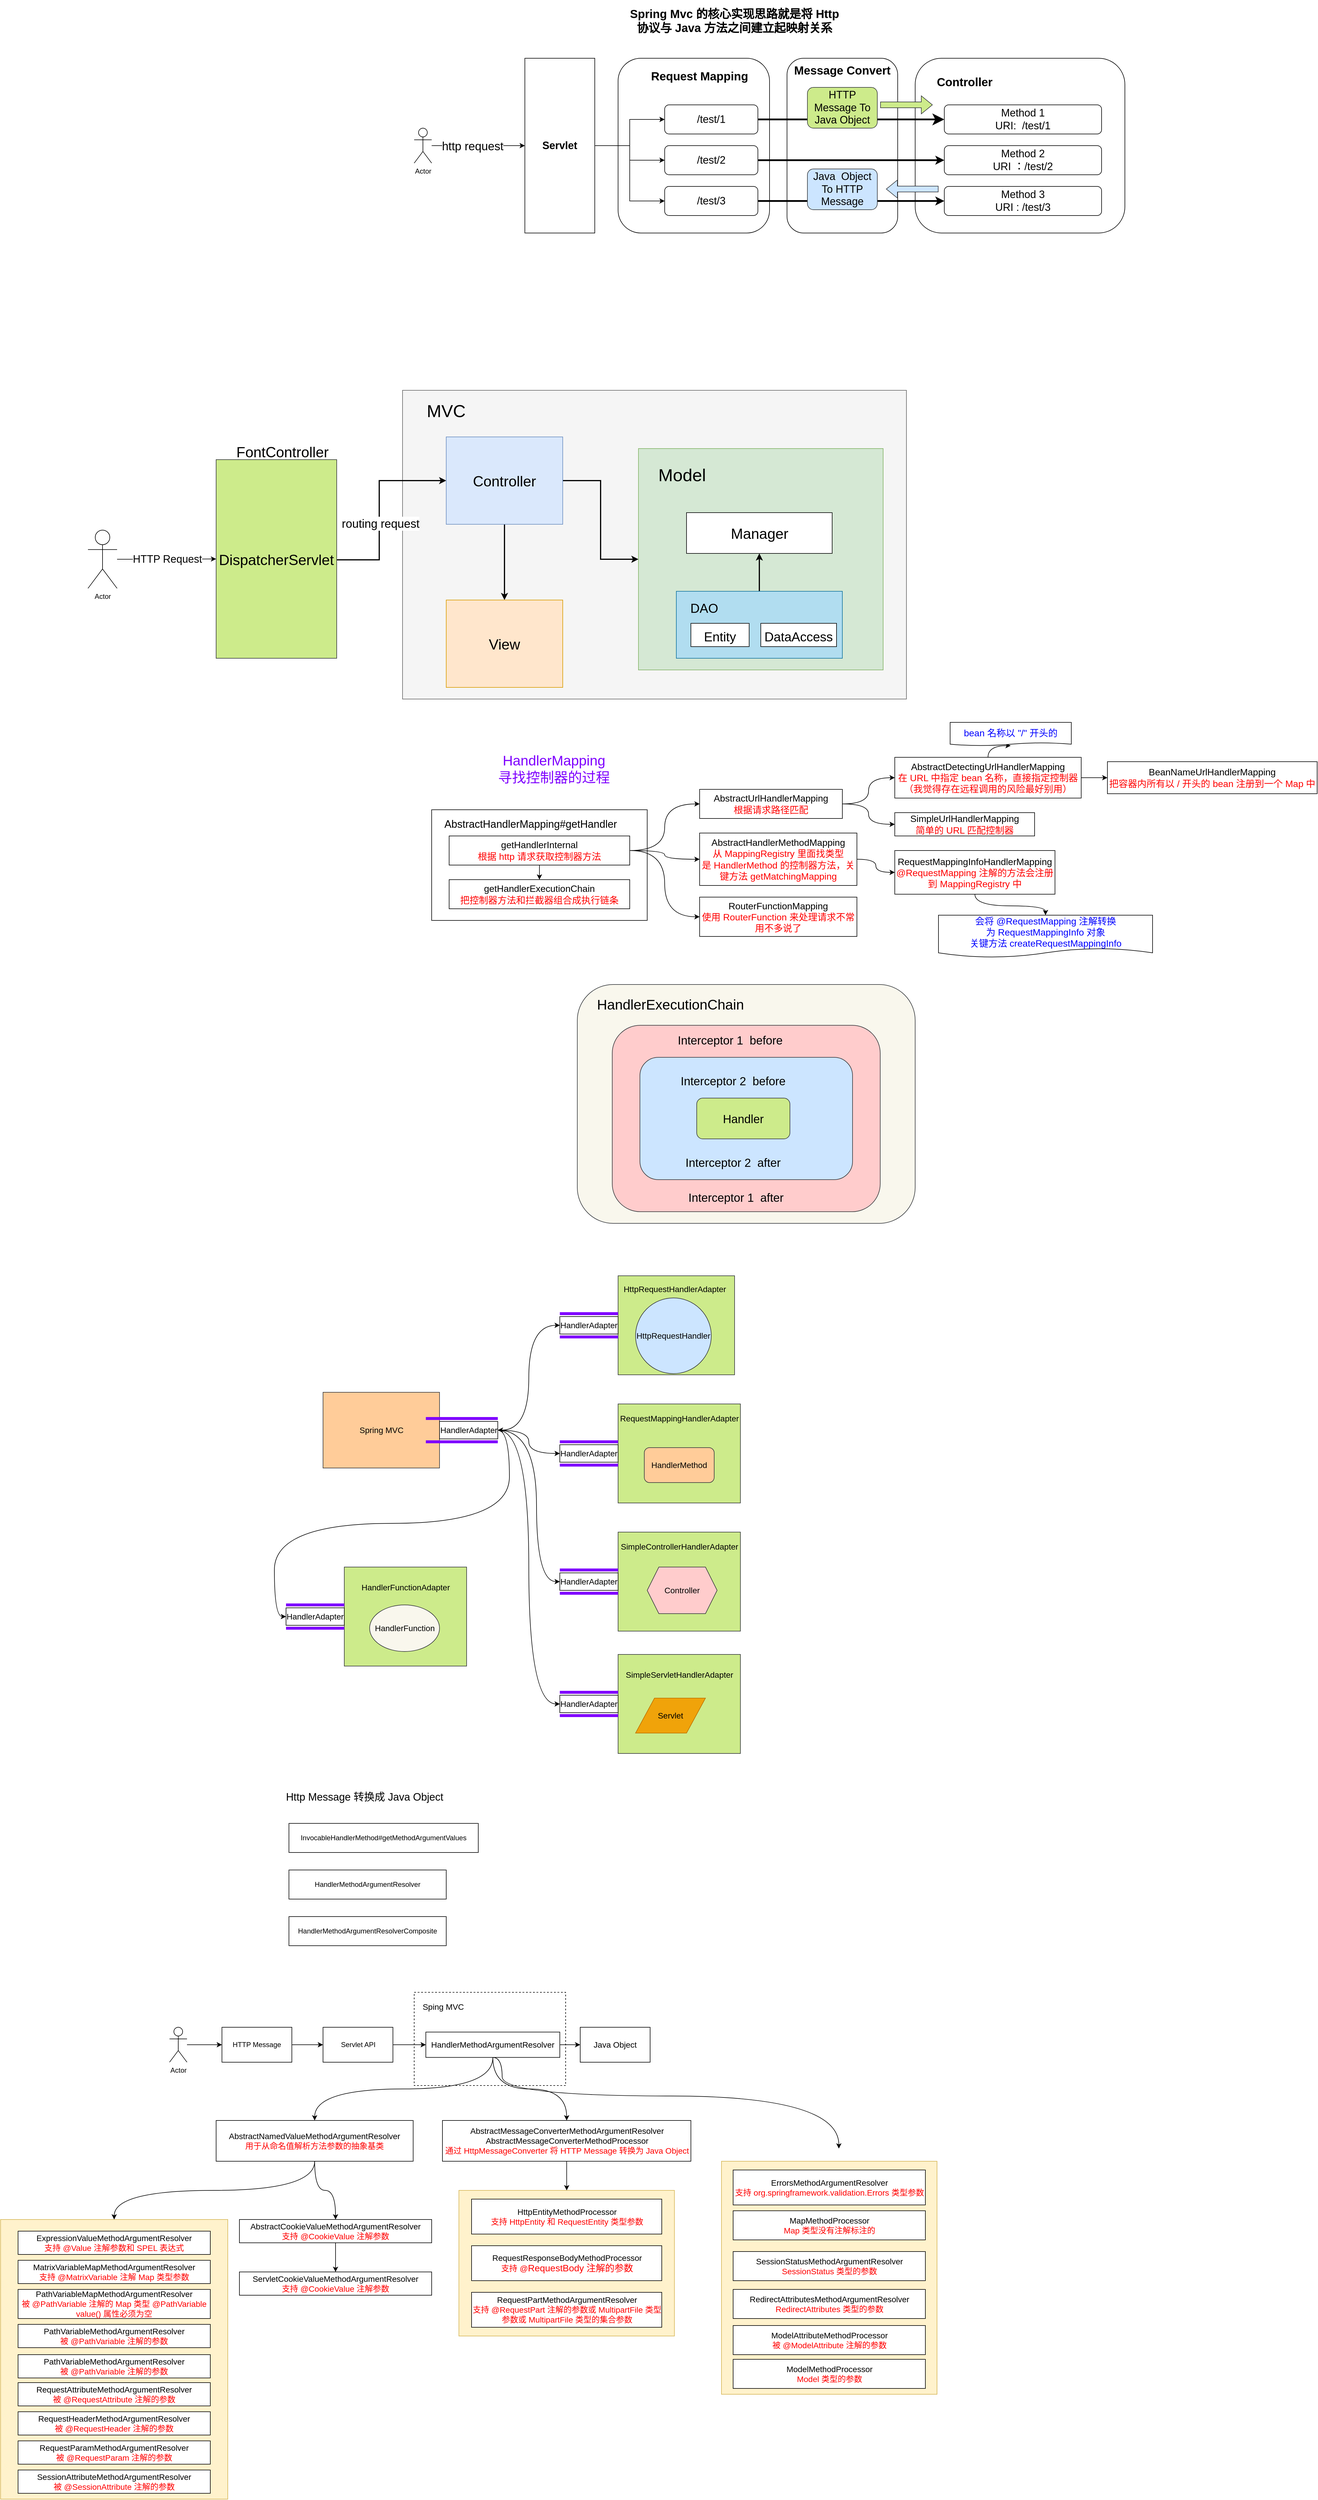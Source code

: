 <mxfile version="22.0.8" type="github">
  <diagram name="第 1 页" id="0abql_iOvC0QdY2ZX0is">
    <mxGraphModel dx="2663" dy="525" grid="1" gridSize="10" guides="1" tooltips="1" connect="1" arrows="1" fold="1" page="1" pageScale="1" pageWidth="827" pageHeight="1169" math="0" shadow="0">
      <root>
        <mxCell id="0" />
        <mxCell id="1" parent="0" />
        <mxCell id="zdFqW6kIlWK-Jbg1lNn0-34" value="" style="rounded=0;whiteSpace=wrap;html=1;fillColor=#fff2cc;strokeColor=#d6b656;" vertex="1" parent="1">
          <mxGeometry x="297.5" y="3820" width="370" height="400" as="geometry" />
        </mxCell>
        <mxCell id="zdFqW6kIlWK-Jbg1lNn0-29" value="" style="rounded=0;whiteSpace=wrap;html=1;fillColor=#fff2cc;strokeColor=#d6b656;" vertex="1" parent="1">
          <mxGeometry x="-153.25" y="3870" width="370" height="250" as="geometry" />
        </mxCell>
        <mxCell id="zdFqW6kIlWK-Jbg1lNn0-22" value="" style="rounded=0;whiteSpace=wrap;html=1;fillColor=#fff2cc;strokeColor=#d6b656;" vertex="1" parent="1">
          <mxGeometry x="-940" y="3920" width="390" height="480" as="geometry" />
        </mxCell>
        <mxCell id="Q98ZkcQ8B9xDj1xsU-A5-8" value="" style="rounded=1;whiteSpace=wrap;html=1;fillColor=#f9f7ed;strokeColor=#36393d;" parent="1" vertex="1">
          <mxGeometry x="50" y="1800" width="580" height="410" as="geometry" />
        </mxCell>
        <mxCell id="10Tzt0Tq10bFXuyb6pFD-25" value="" style="rounded=1;whiteSpace=wrap;html=1;" parent="1" vertex="1">
          <mxGeometry x="410" y="210" width="190" height="300" as="geometry" />
        </mxCell>
        <mxCell id="10Tzt0Tq10bFXuyb6pFD-18" value="" style="rounded=1;whiteSpace=wrap;html=1;" parent="1" vertex="1">
          <mxGeometry x="120" y="210" width="260" height="300" as="geometry" />
        </mxCell>
        <mxCell id="10Tzt0Tq10bFXuyb6pFD-2" value="" style="rounded=1;whiteSpace=wrap;html=1;" parent="1" vertex="1">
          <mxGeometry x="630" y="210" width="360" height="300" as="geometry" />
        </mxCell>
        <mxCell id="10Tzt0Tq10bFXuyb6pFD-3" value="&lt;font style=&quot;font-size: 20px;&quot;&gt;&lt;b style=&quot;&quot;&gt;Controller&lt;/b&gt;&lt;/font&gt;" style="text;html=1;strokeColor=none;fillColor=none;align=center;verticalAlign=middle;whiteSpace=wrap;rounded=0;" parent="1" vertex="1">
          <mxGeometry x="670" y="230" width="90" height="40" as="geometry" />
        </mxCell>
        <mxCell id="10Tzt0Tq10bFXuyb6pFD-4" value="&lt;font style=&quot;font-size: 18px;&quot;&gt;Method 1&lt;br&gt;URI:&amp;nbsp; /test/1&lt;br&gt;&lt;/font&gt;" style="rounded=1;whiteSpace=wrap;html=1;" parent="1" vertex="1">
          <mxGeometry x="680" y="290" width="270" height="50" as="geometry" />
        </mxCell>
        <mxCell id="10Tzt0Tq10bFXuyb6pFD-5" value="&lt;font style=&quot;font-size: 18px;&quot;&gt;Method 2&lt;br&gt;URI ：/test/2&lt;br&gt;&lt;/font&gt;" style="rounded=1;whiteSpace=wrap;html=1;" parent="1" vertex="1">
          <mxGeometry x="680" y="360" width="270" height="50" as="geometry" />
        </mxCell>
        <mxCell id="10Tzt0Tq10bFXuyb6pFD-6" value="&lt;font style=&quot;font-size: 18px;&quot;&gt;Method 3&lt;br&gt;URI : /test/3&lt;br&gt;&lt;/font&gt;" style="rounded=1;whiteSpace=wrap;html=1;" parent="1" vertex="1">
          <mxGeometry x="680" y="430" width="270" height="50" as="geometry" />
        </mxCell>
        <mxCell id="10Tzt0Tq10bFXuyb6pFD-12" style="edgeStyle=orthogonalEdgeStyle;rounded=0;orthogonalLoop=1;jettySize=auto;html=1;" parent="1" source="10Tzt0Tq10bFXuyb6pFD-7" target="10Tzt0Tq10bFXuyb6pFD-9" edge="1">
          <mxGeometry relative="1" as="geometry" />
        </mxCell>
        <mxCell id="10Tzt0Tq10bFXuyb6pFD-14" style="edgeStyle=orthogonalEdgeStyle;rounded=0;orthogonalLoop=1;jettySize=auto;html=1;" parent="1" source="10Tzt0Tq10bFXuyb6pFD-7" target="10Tzt0Tq10bFXuyb6pFD-10" edge="1">
          <mxGeometry relative="1" as="geometry" />
        </mxCell>
        <mxCell id="10Tzt0Tq10bFXuyb6pFD-16" style="edgeStyle=orthogonalEdgeStyle;rounded=0;orthogonalLoop=1;jettySize=auto;html=1;entryX=0;entryY=0.5;entryDx=0;entryDy=0;" parent="1" source="10Tzt0Tq10bFXuyb6pFD-7" target="10Tzt0Tq10bFXuyb6pFD-11" edge="1">
          <mxGeometry relative="1" as="geometry" />
        </mxCell>
        <mxCell id="10Tzt0Tq10bFXuyb6pFD-7" value="&lt;font style=&quot;font-size: 18px;&quot;&gt;&lt;b&gt;Servlet&lt;/b&gt;&lt;/font&gt;" style="rounded=0;whiteSpace=wrap;html=1;" parent="1" vertex="1">
          <mxGeometry x="-40" y="210" width="120" height="300" as="geometry" />
        </mxCell>
        <mxCell id="10Tzt0Tq10bFXuyb6pFD-13" style="edgeStyle=orthogonalEdgeStyle;rounded=0;orthogonalLoop=1;jettySize=auto;html=1;endSize=11;strokeWidth=3;" parent="1" source="10Tzt0Tq10bFXuyb6pFD-9" target="10Tzt0Tq10bFXuyb6pFD-4" edge="1">
          <mxGeometry relative="1" as="geometry" />
        </mxCell>
        <mxCell id="10Tzt0Tq10bFXuyb6pFD-9" value="&lt;font style=&quot;font-size: 18px;&quot;&gt;/test/1&lt;/font&gt;" style="rounded=1;whiteSpace=wrap;html=1;" parent="1" vertex="1">
          <mxGeometry x="200" y="290" width="160" height="50" as="geometry" />
        </mxCell>
        <mxCell id="10Tzt0Tq10bFXuyb6pFD-15" style="edgeStyle=orthogonalEdgeStyle;rounded=0;orthogonalLoop=1;jettySize=auto;html=1;strokeWidth=3;" parent="1" source="10Tzt0Tq10bFXuyb6pFD-10" target="10Tzt0Tq10bFXuyb6pFD-5" edge="1">
          <mxGeometry relative="1" as="geometry" />
        </mxCell>
        <mxCell id="10Tzt0Tq10bFXuyb6pFD-10" value="&lt;font style=&quot;font-size: 18px;&quot;&gt;/test/2&lt;/font&gt;" style="rounded=1;whiteSpace=wrap;html=1;" parent="1" vertex="1">
          <mxGeometry x="200" y="360" width="160" height="50" as="geometry" />
        </mxCell>
        <mxCell id="10Tzt0Tq10bFXuyb6pFD-17" style="edgeStyle=orthogonalEdgeStyle;rounded=0;orthogonalLoop=1;jettySize=auto;html=1;strokeWidth=3;" parent="1" source="10Tzt0Tq10bFXuyb6pFD-11" target="10Tzt0Tq10bFXuyb6pFD-6" edge="1">
          <mxGeometry relative="1" as="geometry" />
        </mxCell>
        <mxCell id="10Tzt0Tq10bFXuyb6pFD-11" value="&lt;font style=&quot;font-size: 18px;&quot;&gt;/test/3&lt;/font&gt;" style="rounded=1;whiteSpace=wrap;html=1;" parent="1" vertex="1">
          <mxGeometry x="200" y="430" width="160" height="50" as="geometry" />
        </mxCell>
        <mxCell id="10Tzt0Tq10bFXuyb6pFD-19" value="&lt;font style=&quot;font-size: 20px;&quot;&gt;&lt;b style=&quot;&quot;&gt;Request Mapping&lt;/b&gt;&lt;/font&gt;" style="text;html=1;strokeColor=none;fillColor=none;align=center;verticalAlign=middle;whiteSpace=wrap;rounded=0;" parent="1" vertex="1">
          <mxGeometry x="175" y="220" width="170" height="40" as="geometry" />
        </mxCell>
        <mxCell id="10Tzt0Tq10bFXuyb6pFD-21" style="edgeStyle=orthogonalEdgeStyle;rounded=0;orthogonalLoop=1;jettySize=auto;html=1;" parent="1" source="10Tzt0Tq10bFXuyb6pFD-20" target="10Tzt0Tq10bFXuyb6pFD-7" edge="1">
          <mxGeometry relative="1" as="geometry" />
        </mxCell>
        <mxCell id="10Tzt0Tq10bFXuyb6pFD-22" value="&lt;font style=&quot;font-size: 20px;&quot;&gt;http request&lt;/font&gt;" style="edgeLabel;html=1;align=center;verticalAlign=middle;resizable=0;points=[];" parent="10Tzt0Tq10bFXuyb6pFD-21" vertex="1" connectable="0">
          <mxGeometry x="-0.287" y="-3" relative="1" as="geometry">
            <mxPoint x="13" y="-3" as="offset" />
          </mxGeometry>
        </mxCell>
        <mxCell id="10Tzt0Tq10bFXuyb6pFD-20" value="Actor" style="shape=umlActor;verticalLabelPosition=bottom;verticalAlign=top;html=1;outlineConnect=0;" parent="1" vertex="1">
          <mxGeometry x="-230" y="330" width="30" height="60" as="geometry" />
        </mxCell>
        <mxCell id="10Tzt0Tq10bFXuyb6pFD-23" value="&lt;font style=&quot;font-size: 20px;&quot;&gt;&lt;b style=&quot;&quot;&gt;Spring Mvc 的核心实现思路就是将 Http 协议与 Java 方法之间建立起映射关系&lt;/b&gt;&lt;/font&gt;" style="text;html=1;strokeColor=none;fillColor=none;align=center;verticalAlign=middle;whiteSpace=wrap;rounded=0;" parent="1" vertex="1">
          <mxGeometry x="130" y="110" width="380" height="70" as="geometry" />
        </mxCell>
        <mxCell id="10Tzt0Tq10bFXuyb6pFD-26" value="&lt;font style=&quot;font-size: 20px;&quot;&gt;&lt;b style=&quot;&quot;&gt;Message Convert&lt;/b&gt;&lt;/font&gt;" style="text;html=1;strokeColor=none;fillColor=none;align=center;verticalAlign=middle;whiteSpace=wrap;rounded=0;" parent="1" vertex="1">
          <mxGeometry x="420" y="210" width="170" height="40" as="geometry" />
        </mxCell>
        <mxCell id="10Tzt0Tq10bFXuyb6pFD-29" value="&lt;font style=&quot;font-size: 18px;&quot;&gt;HTTP Message To Java Object&lt;/font&gt;" style="rounded=1;whiteSpace=wrap;html=1;fillColor=#cdeb8b;strokeColor=#36393d;" parent="1" vertex="1">
          <mxGeometry x="445" y="260" width="120" height="70" as="geometry" />
        </mxCell>
        <mxCell id="10Tzt0Tq10bFXuyb6pFD-30" value="&lt;font style=&quot;font-size: 18px;&quot;&gt;Java&amp;nbsp; Object To HTTP Message&lt;/font&gt;" style="rounded=1;whiteSpace=wrap;html=1;fillColor=#cce5ff;strokeColor=#36393d;" parent="1" vertex="1">
          <mxGeometry x="445" y="400" width="120" height="70" as="geometry" />
        </mxCell>
        <mxCell id="10Tzt0Tq10bFXuyb6pFD-31" value="" style="shape=flexArrow;endArrow=classic;html=1;rounded=0;fillColor=#cdeb8b;strokeColor=#36393d;" parent="1" edge="1">
          <mxGeometry width="50" height="50" relative="1" as="geometry">
            <mxPoint x="570" y="290" as="sourcePoint" />
            <mxPoint x="660" y="290" as="targetPoint" />
          </mxGeometry>
        </mxCell>
        <mxCell id="10Tzt0Tq10bFXuyb6pFD-32" value="" style="shape=flexArrow;endArrow=classic;html=1;rounded=0;fillColor=#cce5ff;strokeColor=#36393d;" parent="1" edge="1">
          <mxGeometry width="50" height="50" relative="1" as="geometry">
            <mxPoint x="670" y="434.5" as="sourcePoint" />
            <mxPoint x="580" y="434.5" as="targetPoint" />
          </mxGeometry>
        </mxCell>
        <mxCell id="taZi2zHfxL4B1svhan_J-2" value="" style="rounded=0;whiteSpace=wrap;html=1;fillColor=#f5f5f5;fontColor=#333333;strokeColor=#666666;" parent="1" vertex="1">
          <mxGeometry x="-250" y="780" width="865" height="530" as="geometry" />
        </mxCell>
        <mxCell id="taZi2zHfxL4B1svhan_J-3" style="edgeStyle=orthogonalEdgeStyle;rounded=0;orthogonalLoop=1;jettySize=auto;html=1;fontSize=25;strokeWidth=2;" parent="1" source="taZi2zHfxL4B1svhan_J-5" target="taZi2zHfxL4B1svhan_J-7" edge="1">
          <mxGeometry relative="1" as="geometry" />
        </mxCell>
        <mxCell id="taZi2zHfxL4B1svhan_J-4" style="edgeStyle=orthogonalEdgeStyle;rounded=0;orthogonalLoop=1;jettySize=auto;html=1;exitX=0.5;exitY=1;exitDx=0;exitDy=0;fontSize=25;strokeWidth=2;" parent="1" source="taZi2zHfxL4B1svhan_J-5" target="taZi2zHfxL4B1svhan_J-6" edge="1">
          <mxGeometry relative="1" as="geometry" />
        </mxCell>
        <mxCell id="taZi2zHfxL4B1svhan_J-5" value="&lt;font style=&quot;font-size: 25px;&quot;&gt;Controller&lt;/font&gt;" style="rounded=0;whiteSpace=wrap;html=1;fillColor=#dae8fc;strokeColor=#6c8ebf;" parent="1" vertex="1">
          <mxGeometry x="-175" y="860" width="200" height="150" as="geometry" />
        </mxCell>
        <mxCell id="taZi2zHfxL4B1svhan_J-6" value="&lt;font style=&quot;font-size: 25px;&quot;&gt;View&lt;/font&gt;" style="rounded=0;whiteSpace=wrap;html=1;fillColor=#ffe6cc;strokeColor=#d79b00;" parent="1" vertex="1">
          <mxGeometry x="-175" y="1140" width="200" height="150" as="geometry" />
        </mxCell>
        <mxCell id="taZi2zHfxL4B1svhan_J-7" value="" style="rounded=0;whiteSpace=wrap;html=1;fillColor=#d5e8d4;strokeColor=#82b366;" parent="1" vertex="1">
          <mxGeometry x="155" y="880" width="420" height="380" as="geometry" />
        </mxCell>
        <mxCell id="taZi2zHfxL4B1svhan_J-8" style="edgeStyle=orthogonalEdgeStyle;rounded=0;orthogonalLoop=1;jettySize=auto;html=1;exitX=0.5;exitY=0;exitDx=0;exitDy=0;entryX=0.5;entryY=1;entryDx=0;entryDy=0;fontSize=30;strokeWidth=2;" parent="1" source="taZi2zHfxL4B1svhan_J-9" target="taZi2zHfxL4B1svhan_J-10" edge="1">
          <mxGeometry relative="1" as="geometry" />
        </mxCell>
        <mxCell id="taZi2zHfxL4B1svhan_J-9" value="" style="rounded=0;whiteSpace=wrap;html=1;fontSize=25;fillColor=#b1ddf0;strokeColor=#10739e;" parent="1" vertex="1">
          <mxGeometry x="220" y="1125" width="285" height="115" as="geometry" />
        </mxCell>
        <mxCell id="taZi2zHfxL4B1svhan_J-10" value="Manager" style="rounded=0;whiteSpace=wrap;html=1;fontSize=25;" parent="1" vertex="1">
          <mxGeometry x="237.5" y="990" width="250" height="70" as="geometry" />
        </mxCell>
        <mxCell id="taZi2zHfxL4B1svhan_J-11" value="&lt;font style=&quot;font-size: 30px;&quot;&gt;MVC&lt;/font&gt;" style="text;html=1;strokeColor=none;fillColor=none;align=center;verticalAlign=middle;whiteSpace=wrap;rounded=0;fontSize=25;" parent="1" vertex="1">
          <mxGeometry x="-230" y="790" width="110" height="50" as="geometry" />
        </mxCell>
        <mxCell id="taZi2zHfxL4B1svhan_J-12" value="&lt;font style=&quot;font-size: 30px;&quot;&gt;Model&lt;/font&gt;" style="text;html=1;strokeColor=none;fillColor=none;align=center;verticalAlign=middle;whiteSpace=wrap;rounded=0;fontSize=25;" parent="1" vertex="1">
          <mxGeometry x="175" y="900" width="110" height="50" as="geometry" />
        </mxCell>
        <mxCell id="taZi2zHfxL4B1svhan_J-13" value="&lt;font style=&quot;font-size: 22px;&quot;&gt;Entity&lt;/font&gt;" style="rounded=0;whiteSpace=wrap;html=1;fontSize=30;" parent="1" vertex="1">
          <mxGeometry x="245" y="1180" width="100" height="40" as="geometry" />
        </mxCell>
        <mxCell id="taZi2zHfxL4B1svhan_J-14" value="&lt;font style=&quot;font-size: 22px;&quot;&gt;DataAccess&lt;/font&gt;" style="rounded=0;whiteSpace=wrap;html=1;fontSize=30;" parent="1" vertex="1">
          <mxGeometry x="365" y="1180" width="130" height="40" as="geometry" />
        </mxCell>
        <mxCell id="taZi2zHfxL4B1svhan_J-15" value="DAO" style="text;html=1;strokeColor=none;fillColor=none;align=center;verticalAlign=middle;whiteSpace=wrap;rounded=0;fontSize=22;" parent="1" vertex="1">
          <mxGeometry x="237.5" y="1140" width="60" height="30" as="geometry" />
        </mxCell>
        <mxCell id="taZi2zHfxL4B1svhan_J-17" style="edgeStyle=orthogonalEdgeStyle;rounded=0;orthogonalLoop=1;jettySize=auto;html=1;entryX=0;entryY=0.5;entryDx=0;entryDy=0;strokeWidth=2;" parent="1" source="taZi2zHfxL4B1svhan_J-16" target="taZi2zHfxL4B1svhan_J-5" edge="1">
          <mxGeometry relative="1" as="geometry">
            <Array as="points">
              <mxPoint x="-290" y="1071" />
              <mxPoint x="-290" y="935" />
            </Array>
          </mxGeometry>
        </mxCell>
        <mxCell id="taZi2zHfxL4B1svhan_J-22" value="&lt;font style=&quot;font-size: 20px;&quot;&gt;routing request&lt;/font&gt;" style="edgeLabel;html=1;align=center;verticalAlign=middle;resizable=0;points=[];" parent="taZi2zHfxL4B1svhan_J-17" vertex="1" connectable="0">
          <mxGeometry x="-0.155" y="-2" relative="1" as="geometry">
            <mxPoint y="1" as="offset" />
          </mxGeometry>
        </mxCell>
        <mxCell id="taZi2zHfxL4B1svhan_J-16" value="&lt;font style=&quot;font-size: 25px;&quot;&gt;DispatcherServlet&lt;/font&gt;" style="rounded=0;whiteSpace=wrap;html=1;fillColor=#cdeb8b;strokeColor=#36393d;" parent="1" vertex="1">
          <mxGeometry x="-570" y="899" width="207" height="341" as="geometry" />
        </mxCell>
        <mxCell id="taZi2zHfxL4B1svhan_J-18" value="&lt;font style=&quot;font-size: 25px;&quot;&gt;FontController&lt;/font&gt;" style="text;html=1;strokeColor=none;fillColor=none;align=center;verticalAlign=middle;whiteSpace=wrap;rounded=0;" parent="1" vertex="1">
          <mxGeometry x="-526.5" y="870" width="140" height="30" as="geometry" />
        </mxCell>
        <mxCell id="taZi2zHfxL4B1svhan_J-20" style="edgeStyle=orthogonalEdgeStyle;rounded=0;orthogonalLoop=1;jettySize=auto;html=1;entryX=0;entryY=0.5;entryDx=0;entryDy=0;" parent="1" source="taZi2zHfxL4B1svhan_J-19" target="taZi2zHfxL4B1svhan_J-16" edge="1">
          <mxGeometry relative="1" as="geometry" />
        </mxCell>
        <mxCell id="taZi2zHfxL4B1svhan_J-21" value="&lt;font style=&quot;font-size: 18px;&quot;&gt;HTTP Request&lt;/font&gt;" style="edgeLabel;html=1;align=center;verticalAlign=middle;resizable=0;points=[];" parent="taZi2zHfxL4B1svhan_J-20" vertex="1" connectable="0">
          <mxGeometry x="-0.26" y="1" relative="1" as="geometry">
            <mxPoint x="23" y="1" as="offset" />
          </mxGeometry>
        </mxCell>
        <mxCell id="taZi2zHfxL4B1svhan_J-19" value="Actor" style="shape=umlActor;verticalLabelPosition=bottom;verticalAlign=top;html=1;outlineConnect=0;" parent="1" vertex="1">
          <mxGeometry x="-790" y="1020" width="50" height="100" as="geometry" />
        </mxCell>
        <mxCell id="3lszufqdUvXLjo91GpNb-1" value="" style="rounded=0;whiteSpace=wrap;html=1;" parent="1" vertex="1">
          <mxGeometry x="-200" y="1500" width="370" height="190" as="geometry" />
        </mxCell>
        <mxCell id="3lszufqdUvXLjo91GpNb-7" value="" style="edgeStyle=orthogonalEdgeStyle;orthogonalLoop=1;jettySize=auto;html=1;entryX=0;entryY=0.5;entryDx=0;entryDy=0;curved=1;" parent="1" source="3lszufqdUvXLjo91GpNb-2" target="3lszufqdUvXLjo91GpNb-6" edge="1">
          <mxGeometry relative="1" as="geometry" />
        </mxCell>
        <mxCell id="3lszufqdUvXLjo91GpNb-19" style="edgeStyle=orthogonalEdgeStyle;orthogonalLoop=1;jettySize=auto;html=1;entryX=0;entryY=0.5;entryDx=0;entryDy=0;curved=1;" parent="1" source="3lszufqdUvXLjo91GpNb-2" target="3lszufqdUvXLjo91GpNb-18" edge="1">
          <mxGeometry relative="1" as="geometry" />
        </mxCell>
        <mxCell id="3lszufqdUvXLjo91GpNb-26" style="edgeStyle=orthogonalEdgeStyle;orthogonalLoop=1;jettySize=auto;html=1;entryX=0;entryY=0.5;entryDx=0;entryDy=0;curved=1;" parent="1" source="3lszufqdUvXLjo91GpNb-2" target="3lszufqdUvXLjo91GpNb-25" edge="1">
          <mxGeometry relative="1" as="geometry" />
        </mxCell>
        <mxCell id="3lszufqdUvXLjo91GpNb-27" style="edgeStyle=orthogonalEdgeStyle;rounded=0;orthogonalLoop=1;jettySize=auto;html=1;entryX=0.5;entryY=0;entryDx=0;entryDy=0;" parent="1" source="3lszufqdUvXLjo91GpNb-2" target="3lszufqdUvXLjo91GpNb-3" edge="1">
          <mxGeometry relative="1" as="geometry" />
        </mxCell>
        <mxCell id="3lszufqdUvXLjo91GpNb-2" value="&lt;font style=&quot;font-size: 16px;&quot;&gt;getHandlerInternal&lt;br&gt;&lt;font color=&quot;#ff0000&quot;&gt;根据 http 请求获取控制器方法&lt;/font&gt;&lt;/font&gt;" style="rounded=0;whiteSpace=wrap;html=1;" parent="1" vertex="1">
          <mxGeometry x="-170" y="1545" width="310" height="50" as="geometry" />
        </mxCell>
        <mxCell id="3lszufqdUvXLjo91GpNb-3" value="&lt;font style=&quot;font-size: 16px;&quot;&gt;getHandlerExecutionChain&lt;br&gt;&lt;font color=&quot;#ff0000&quot;&gt;把控制器方法和拦截器组合成执行链条&lt;/font&gt;&lt;/font&gt;" style="rounded=0;whiteSpace=wrap;html=1;" parent="1" vertex="1">
          <mxGeometry x="-170" y="1620" width="310" height="50" as="geometry" />
        </mxCell>
        <mxCell id="3lszufqdUvXLjo91GpNb-4" value="&lt;font style=&quot;font-size: 18px;&quot;&gt;AbstractHandlerMapping#getHandler&lt;/font&gt;" style="text;html=1;strokeColor=none;fillColor=none;align=center;verticalAlign=middle;whiteSpace=wrap;rounded=0;" parent="1" vertex="1">
          <mxGeometry x="-190" y="1510" width="320" height="30" as="geometry" />
        </mxCell>
        <mxCell id="3lszufqdUvXLjo91GpNb-13" style="edgeStyle=orthogonalEdgeStyle;orthogonalLoop=1;jettySize=auto;html=1;entryX=0;entryY=0.5;entryDx=0;entryDy=0;curved=1;" parent="1" source="3lszufqdUvXLjo91GpNb-6" target="3lszufqdUvXLjo91GpNb-9" edge="1">
          <mxGeometry relative="1" as="geometry">
            <mxPoint x="565" y="1420" as="targetPoint" />
          </mxGeometry>
        </mxCell>
        <mxCell id="3lszufqdUvXLjo91GpNb-17" style="edgeStyle=orthogonalEdgeStyle;orthogonalLoop=1;jettySize=auto;html=1;entryX=0;entryY=0.5;entryDx=0;entryDy=0;exitX=1;exitY=0.5;exitDx=0;exitDy=0;curved=1;" parent="1" source="3lszufqdUvXLjo91GpNb-6" target="3lszufqdUvXLjo91GpNb-16" edge="1">
          <mxGeometry relative="1" as="geometry">
            <mxPoint x="575" y="1500" as="targetPoint" />
          </mxGeometry>
        </mxCell>
        <mxCell id="3lszufqdUvXLjo91GpNb-6" value="&lt;font style=&quot;&quot;&gt;&lt;font style=&quot;font-size: 16px;&quot;&gt;AbstractUrlHandlerMapping&lt;br&gt;&lt;font color=&quot;#ff0000&quot;&gt;根据请求路径匹配&lt;/font&gt;&lt;/font&gt;&lt;br&gt;&lt;/font&gt;" style="whiteSpace=wrap;html=1;rounded=0;" parent="1" vertex="1">
          <mxGeometry x="260" y="1465" width="245" height="50" as="geometry" />
        </mxCell>
        <mxCell id="3lszufqdUvXLjo91GpNb-12" value="" style="edgeStyle=orthogonalEdgeStyle;orthogonalLoop=1;jettySize=auto;html=1;curved=1;" parent="1" source="3lszufqdUvXLjo91GpNb-9" target="3lszufqdUvXLjo91GpNb-11" edge="1">
          <mxGeometry relative="1" as="geometry" />
        </mxCell>
        <mxCell id="3lszufqdUvXLjo91GpNb-15" value="" style="edgeStyle=orthogonalEdgeStyle;rounded=0;orthogonalLoop=1;jettySize=auto;html=1;" parent="1" source="3lszufqdUvXLjo91GpNb-9" target="3lszufqdUvXLjo91GpNb-14" edge="1">
          <mxGeometry relative="1" as="geometry" />
        </mxCell>
        <mxCell id="3lszufqdUvXLjo91GpNb-9" value="&lt;font style=&quot;&quot;&gt;&lt;font style=&quot;font-size: 16px;&quot;&gt;&lt;font style=&quot;&quot;&gt;AbstractDetectingUrlHandlerMapping&lt;br&gt;&lt;/font&gt;&lt;font color=&quot;#ff0000&quot; style=&quot;&quot;&gt;在 URL 中指定 bean 名称，直接指定控制器（我觉得存在远程调用的风险最好别用）&lt;/font&gt;&lt;/font&gt;&lt;br&gt;&lt;/font&gt;" style="whiteSpace=wrap;html=1;rounded=0;" parent="1" vertex="1">
          <mxGeometry x="595" y="1410" width="320" height="70" as="geometry" />
        </mxCell>
        <mxCell id="3lszufqdUvXLjo91GpNb-11" value="&lt;font color=&quot;#0000ff&quot; style=&quot;font-size: 16px;&quot;&gt;bean 名称以 &quot;/&quot; 开头的&lt;/font&gt;" style="shape=document;whiteSpace=wrap;html=1;boundedLbl=1;rounded=0;size=0.125;" parent="1" vertex="1">
          <mxGeometry x="690" y="1350" width="208" height="40" as="geometry" />
        </mxCell>
        <mxCell id="3lszufqdUvXLjo91GpNb-14" value="&lt;font style=&quot;&quot;&gt;&lt;font style=&quot;font-size: 16px;&quot;&gt;&lt;font style=&quot;&quot;&gt;BeanNameUrlHandlerMapping&lt;br&gt;&lt;/font&gt;&lt;font color=&quot;#ff0000&quot;&gt;把容器内所有以 / 开头的 bean 注册到一个 Map 中&lt;/font&gt;&lt;/font&gt;&lt;br&gt;&lt;/font&gt;" style="whiteSpace=wrap;html=1;rounded=0;" parent="1" vertex="1">
          <mxGeometry x="960" y="1417.5" width="360" height="55" as="geometry" />
        </mxCell>
        <mxCell id="3lszufqdUvXLjo91GpNb-16" value="&lt;font style=&quot;&quot;&gt;&lt;font style=&quot;font-size: 16px;&quot;&gt;&lt;font style=&quot;&quot;&gt;SimpleUrlHandlerMapping&lt;br&gt;&lt;/font&gt;&lt;font color=&quot;#ff0000&quot;&gt;简单的 URL 匹配控制器&lt;/font&gt;&lt;/font&gt;&lt;br&gt;&lt;/font&gt;" style="whiteSpace=wrap;html=1;rounded=0;" parent="1" vertex="1">
          <mxGeometry x="595" y="1505" width="240" height="40" as="geometry" />
        </mxCell>
        <mxCell id="3lszufqdUvXLjo91GpNb-22" style="edgeStyle=orthogonalEdgeStyle;orthogonalLoop=1;jettySize=auto;html=1;entryX=0;entryY=0.5;entryDx=0;entryDy=0;curved=1;" parent="1" source="3lszufqdUvXLjo91GpNb-18" target="3lszufqdUvXLjo91GpNb-21" edge="1">
          <mxGeometry relative="1" as="geometry">
            <mxPoint x="575" y="1597.5" as="targetPoint" />
          </mxGeometry>
        </mxCell>
        <mxCell id="3lszufqdUvXLjo91GpNb-18" value="&lt;font style=&quot;font-size: 16px;&quot;&gt;&lt;font style=&quot;&quot;&gt;&lt;font style=&quot;&quot;&gt;&lt;font style=&quot;&quot;&gt;AbstractHandlerMethodMapping&lt;br&gt;&lt;/font&gt;&lt;font style=&quot;&quot; color=&quot;#ff0000&quot;&gt;从&amp;nbsp;MappingRegistry 里面找类型是&amp;nbsp;&lt;/font&gt;&lt;/font&gt;&lt;font style=&quot;&quot; color=&quot;#ff0000&quot;&gt;HandlerMethod 的控制器方法，关键方法&amp;nbsp;&lt;/font&gt;&lt;/font&gt;&lt;font color=&quot;#ff0000&quot;&gt;getMatchingMapping&lt;/font&gt;&lt;/font&gt;" style="whiteSpace=wrap;html=1;rounded=0;" parent="1" vertex="1">
          <mxGeometry x="260" y="1540" width="270" height="90" as="geometry" />
        </mxCell>
        <mxCell id="3lszufqdUvXLjo91GpNb-24" value="" style="edgeStyle=orthogonalEdgeStyle;orthogonalLoop=1;jettySize=auto;html=1;curved=1;" parent="1" source="3lszufqdUvXLjo91GpNb-21" target="3lszufqdUvXLjo91GpNb-23" edge="1">
          <mxGeometry relative="1" as="geometry" />
        </mxCell>
        <mxCell id="3lszufqdUvXLjo91GpNb-21" value="&lt;font style=&quot;&quot;&gt;&lt;font style=&quot;font-size: 16px;&quot;&gt;&lt;font style=&quot;&quot;&gt;RequestMappingInfoHandlerMapping&lt;br&gt;&lt;/font&gt;&lt;font color=&quot;#ff0000&quot;&gt;@RequestMapping 注解的方法会注册到&amp;nbsp;MappingRegistry 中&lt;/font&gt;&lt;/font&gt;&lt;br&gt;&lt;/font&gt;" style="whiteSpace=wrap;html=1;rounded=0;" parent="1" vertex="1">
          <mxGeometry x="595" y="1570" width="275" height="75" as="geometry" />
        </mxCell>
        <mxCell id="3lszufqdUvXLjo91GpNb-23" value="&lt;font color=&quot;#0000ff&quot;&gt;&lt;font style=&quot;font-size: 16px;&quot;&gt;会将&amp;nbsp;@RequestMapping 注解转换为&amp;nbsp;RequestMappingInfo 对象&lt;br&gt;关键方法&amp;nbsp;&lt;/font&gt;&lt;font style=&quot;font-size: 16px;&quot;&gt;createRequestMappingInfo&lt;/font&gt;&lt;/font&gt;" style="shape=document;whiteSpace=wrap;html=1;boundedLbl=1;rounded=0;size=0.216;" parent="1" vertex="1">
          <mxGeometry x="670" y="1681" width="367.5" height="72.5" as="geometry" />
        </mxCell>
        <mxCell id="3lszufqdUvXLjo91GpNb-25" value="&lt;font style=&quot;font-size: 16px;&quot;&gt;RouterFunctionMapping&lt;br&gt;&lt;font color=&quot;#ff0000&quot;&gt;使用&amp;nbsp;RouterFunction 来处理请求不常用不多说了&lt;/font&gt;&lt;br&gt;&lt;/font&gt;" style="whiteSpace=wrap;html=1;rounded=0;" parent="1" vertex="1">
          <mxGeometry x="260" y="1650" width="270" height="67.5" as="geometry" />
        </mxCell>
        <mxCell id="3lszufqdUvXLjo91GpNb-28" value="&lt;font color=&quot;#7f00ff&quot; style=&quot;font-size: 24px;&quot;&gt;HandlerMapping &lt;br&gt;寻找控制器的过程&lt;/font&gt;" style="text;html=1;strokeColor=none;fillColor=none;align=center;verticalAlign=middle;whiteSpace=wrap;rounded=0;" parent="1" vertex="1">
          <mxGeometry x="-120" y="1400" width="260" height="60" as="geometry" />
        </mxCell>
        <mxCell id="Q98ZkcQ8B9xDj1xsU-A5-1" value="" style="rounded=1;whiteSpace=wrap;html=1;fillColor=#ffcccc;strokeColor=#36393d;" parent="1" vertex="1">
          <mxGeometry x="110" y="1870" width="460" height="320" as="geometry" />
        </mxCell>
        <mxCell id="Q98ZkcQ8B9xDj1xsU-A5-2" value="" style="rounded=1;whiteSpace=wrap;html=1;fillColor=#cce5ff;strokeColor=#36393d;" parent="1" vertex="1">
          <mxGeometry x="157.5" y="1925" width="365" height="210" as="geometry" />
        </mxCell>
        <mxCell id="Q98ZkcQ8B9xDj1xsU-A5-3" value="&lt;font style=&quot;font-size: 20px;&quot;&gt;Handler&lt;/font&gt;" style="rounded=1;whiteSpace=wrap;html=1;fillColor=#cdeb8b;strokeColor=#36393d;" parent="1" vertex="1">
          <mxGeometry x="255" y="1995" width="160" height="70" as="geometry" />
        </mxCell>
        <mxCell id="Q98ZkcQ8B9xDj1xsU-A5-4" value="&lt;font style=&quot;font-size: 20px;&quot;&gt;Interceptor 2&amp;nbsp; before&lt;/font&gt;" style="text;html=1;strokeColor=none;fillColor=none;align=center;verticalAlign=middle;whiteSpace=wrap;rounded=0;" parent="1" vertex="1">
          <mxGeometry x="215" y="1950" width="205" height="30" as="geometry" />
        </mxCell>
        <mxCell id="Q98ZkcQ8B9xDj1xsU-A5-5" value="&lt;font style=&quot;font-size: 20px;&quot;&gt;Interceptor 2&amp;nbsp; after&lt;/font&gt;" style="text;html=1;strokeColor=none;fillColor=none;align=center;verticalAlign=middle;whiteSpace=wrap;rounded=0;" parent="1" vertex="1">
          <mxGeometry x="215" y="2090" width="205" height="30" as="geometry" />
        </mxCell>
        <mxCell id="Q98ZkcQ8B9xDj1xsU-A5-6" value="&lt;font style=&quot;font-size: 20px;&quot;&gt;Interceptor 1&amp;nbsp; before&lt;/font&gt;" style="text;html=1;strokeColor=none;fillColor=none;align=center;verticalAlign=middle;whiteSpace=wrap;rounded=0;" parent="1" vertex="1">
          <mxGeometry x="210" y="1880" width="205" height="30" as="geometry" />
        </mxCell>
        <mxCell id="Q98ZkcQ8B9xDj1xsU-A5-7" value="&lt;font style=&quot;font-size: 20px;&quot;&gt;Interceptor 1&amp;nbsp; after&lt;/font&gt;" style="text;html=1;strokeColor=none;fillColor=none;align=center;verticalAlign=middle;whiteSpace=wrap;rounded=0;" parent="1" vertex="1">
          <mxGeometry x="220" y="2150" width="205" height="30" as="geometry" />
        </mxCell>
        <mxCell id="Q98ZkcQ8B9xDj1xsU-A5-9" value="&lt;font style=&quot;font-size: 24px;&quot;&gt;HandlerExecutionChain&lt;/font&gt;" style="text;html=1;strokeColor=none;fillColor=none;align=center;verticalAlign=middle;whiteSpace=wrap;rounded=0;" parent="1" vertex="1">
          <mxGeometry x="90" y="1810" width="240" height="50" as="geometry" />
        </mxCell>
        <mxCell id="3CwiVeuf_U36mDHTG-8X-5" value="&lt;font style=&quot;font-size: 14px;&quot;&gt;Spring MVC&lt;/font&gt;" style="rounded=0;whiteSpace=wrap;html=1;fillColor=#ffcc99;strokeColor=#36393d;" parent="1" vertex="1">
          <mxGeometry x="-386.5" y="2500" width="200" height="130" as="geometry" />
        </mxCell>
        <mxCell id="3CwiVeuf_U36mDHTG-8X-7" value="" style="line;strokeWidth=5;html=1;strokeColor=#7F00FF;" parent="1" vertex="1">
          <mxGeometry x="-210" y="2540" width="123.5" height="10" as="geometry" />
        </mxCell>
        <mxCell id="3CwiVeuf_U36mDHTG-8X-8" value="" style="line;strokeWidth=5;html=1;strokeColor=#7F00FF;" parent="1" vertex="1">
          <mxGeometry x="-210" y="2580" width="123.5" height="10" as="geometry" />
        </mxCell>
        <mxCell id="3CwiVeuf_U36mDHTG-8X-16" style="edgeStyle=orthogonalEdgeStyle;orthogonalLoop=1;jettySize=auto;html=1;entryX=0;entryY=0.5;entryDx=0;entryDy=0;startArrow=classic;startFill=1;curved=1;" parent="1" source="3CwiVeuf_U36mDHTG-8X-9" target="3CwiVeuf_U36mDHTG-8X-15" edge="1">
          <mxGeometry relative="1" as="geometry" />
        </mxCell>
        <mxCell id="3CwiVeuf_U36mDHTG-8X-25" style="edgeStyle=orthogonalEdgeStyle;orthogonalLoop=1;jettySize=auto;html=1;entryX=0;entryY=0.5;entryDx=0;entryDy=0;curved=1;" parent="1" source="3CwiVeuf_U36mDHTG-8X-9" target="3CwiVeuf_U36mDHTG-8X-22" edge="1">
          <mxGeometry relative="1" as="geometry" />
        </mxCell>
        <mxCell id="3CwiVeuf_U36mDHTG-8X-34" style="edgeStyle=orthogonalEdgeStyle;orthogonalLoop=1;jettySize=auto;html=1;entryX=0;entryY=0.5;entryDx=0;entryDy=0;curved=1;" parent="1" source="3CwiVeuf_U36mDHTG-8X-9" target="3CwiVeuf_U36mDHTG-8X-30" edge="1">
          <mxGeometry relative="1" as="geometry">
            <Array as="points">
              <mxPoint x="-20" y="2565" />
              <mxPoint x="-20" y="2825" />
            </Array>
          </mxGeometry>
        </mxCell>
        <mxCell id="3CwiVeuf_U36mDHTG-8X-44" style="edgeStyle=orthogonalEdgeStyle;orthogonalLoop=1;jettySize=auto;html=1;entryX=0;entryY=0.5;entryDx=0;entryDy=0;curved=1;" parent="1" source="3CwiVeuf_U36mDHTG-8X-9" target="3CwiVeuf_U36mDHTG-8X-39" edge="1">
          <mxGeometry relative="1" as="geometry" />
        </mxCell>
        <mxCell id="3CwiVeuf_U36mDHTG-8X-53" style="edgeStyle=orthogonalEdgeStyle;orthogonalLoop=1;jettySize=auto;html=1;entryX=0;entryY=0.5;entryDx=0;entryDy=0;exitX=1;exitY=0.5;exitDx=0;exitDy=0;curved=1;" parent="1" source="3CwiVeuf_U36mDHTG-8X-9" target="3CwiVeuf_U36mDHTG-8X-49" edge="1">
          <mxGeometry relative="1" as="geometry" />
        </mxCell>
        <mxCell id="3CwiVeuf_U36mDHTG-8X-9" value="&lt;font style=&quot;font-size: 14px;&quot;&gt;HandlerAdapter&lt;/font&gt;" style="rounded=0;whiteSpace=wrap;html=1;" parent="1" vertex="1">
          <mxGeometry x="-186.5" y="2550" width="100" height="30" as="geometry" />
        </mxCell>
        <mxCell id="3CwiVeuf_U36mDHTG-8X-10" value="" style="rounded=0;whiteSpace=wrap;html=1;fillColor=#cdeb8b;strokeColor=#36393d;" parent="1" vertex="1">
          <mxGeometry x="120" y="2300" width="200" height="170" as="geometry" />
        </mxCell>
        <mxCell id="3CwiVeuf_U36mDHTG-8X-11" value="&lt;font style=&quot;font-size: 14px;&quot;&gt;HttpRequestHandler&lt;/font&gt;" style="ellipse;whiteSpace=wrap;html=1;aspect=fixed;fillColor=#cce5ff;strokeColor=#36393d;" parent="1" vertex="1">
          <mxGeometry x="150" y="2338" width="130" height="130" as="geometry" />
        </mxCell>
        <mxCell id="3CwiVeuf_U36mDHTG-8X-12" value="&lt;font style=&quot;font-size: 14px;&quot;&gt;HttpRequestHandlerAdapter&lt;/font&gt;" style="text;html=1;strokeColor=none;fillColor=none;align=center;verticalAlign=middle;whiteSpace=wrap;rounded=0;" parent="1" vertex="1">
          <mxGeometry x="130" y="2308" width="175" height="30" as="geometry" />
        </mxCell>
        <mxCell id="3CwiVeuf_U36mDHTG-8X-13" value="" style="line;strokeWidth=5;html=1;strokeColor=#7F00FF;" parent="1" vertex="1">
          <mxGeometry x="20" y="2360" width="100" height="10" as="geometry" />
        </mxCell>
        <mxCell id="3CwiVeuf_U36mDHTG-8X-14" value="" style="line;strokeWidth=5;html=1;strokeColor=#7F00FF;" parent="1" vertex="1">
          <mxGeometry x="20" y="2400" width="100" height="10" as="geometry" />
        </mxCell>
        <mxCell id="3CwiVeuf_U36mDHTG-8X-15" value="&lt;font style=&quot;font-size: 14px;&quot;&gt;HandlerAdapter&lt;/font&gt;" style="rounded=0;whiteSpace=wrap;html=1;" parent="1" vertex="1">
          <mxGeometry x="20" y="2370" width="100" height="30" as="geometry" />
        </mxCell>
        <mxCell id="3CwiVeuf_U36mDHTG-8X-17" value="" style="rounded=0;whiteSpace=wrap;html=1;fillColor=#cdeb8b;strokeColor=#36393d;" parent="1" vertex="1">
          <mxGeometry x="120" y="2520" width="210" height="170" as="geometry" />
        </mxCell>
        <mxCell id="3CwiVeuf_U36mDHTG-8X-19" value="&lt;font style=&quot;font-size: 14px;&quot;&gt;RequestMappingHandlerAdapter&lt;/font&gt;" style="text;html=1;strokeColor=none;fillColor=none;align=center;verticalAlign=middle;whiteSpace=wrap;rounded=0;" parent="1" vertex="1">
          <mxGeometry x="137.5" y="2530" width="175" height="30" as="geometry" />
        </mxCell>
        <mxCell id="3CwiVeuf_U36mDHTG-8X-20" value="" style="line;strokeWidth=5;html=1;strokeColor=#7F00FF;" parent="1" vertex="1">
          <mxGeometry x="20" y="2580" width="100" height="10" as="geometry" />
        </mxCell>
        <mxCell id="3CwiVeuf_U36mDHTG-8X-21" value="" style="line;strokeWidth=5;html=1;strokeColor=#7F00FF;" parent="1" vertex="1">
          <mxGeometry x="20" y="2620" width="100" height="10" as="geometry" />
        </mxCell>
        <mxCell id="3CwiVeuf_U36mDHTG-8X-22" value="&lt;font style=&quot;font-size: 14px;&quot;&gt;HandlerAdapter&lt;/font&gt;" style="rounded=0;whiteSpace=wrap;html=1;" parent="1" vertex="1">
          <mxGeometry x="20" y="2590" width="100" height="30" as="geometry" />
        </mxCell>
        <mxCell id="3CwiVeuf_U36mDHTG-8X-24" value="&lt;font style=&quot;font-size: 14px;&quot;&gt;HandlerMethod&lt;/font&gt;" style="rounded=1;whiteSpace=wrap;html=1;fillColor=#ffcc99;strokeColor=#36393d;" parent="1" vertex="1">
          <mxGeometry x="165" y="2595" width="120" height="60" as="geometry" />
        </mxCell>
        <mxCell id="3CwiVeuf_U36mDHTG-8X-26" value="" style="rounded=0;whiteSpace=wrap;html=1;fillColor=#cdeb8b;strokeColor=#36393d;" parent="1" vertex="1">
          <mxGeometry x="120" y="2740" width="210" height="170" as="geometry" />
        </mxCell>
        <mxCell id="3CwiVeuf_U36mDHTG-8X-27" value="&lt;font style=&quot;font-size: 14px;&quot;&gt;SimpleControllerHandlerAdapter&lt;/font&gt;" style="text;html=1;strokeColor=none;fillColor=none;align=center;verticalAlign=middle;whiteSpace=wrap;rounded=0;" parent="1" vertex="1">
          <mxGeometry x="127.5" y="2750" width="195" height="30" as="geometry" />
        </mxCell>
        <mxCell id="3CwiVeuf_U36mDHTG-8X-28" value="" style="line;strokeWidth=5;html=1;strokeColor=#7F00FF;" parent="1" vertex="1">
          <mxGeometry x="20" y="2800" width="100" height="10" as="geometry" />
        </mxCell>
        <mxCell id="3CwiVeuf_U36mDHTG-8X-29" value="" style="line;strokeWidth=5;html=1;strokeColor=#7F00FF;" parent="1" vertex="1">
          <mxGeometry x="20" y="2840" width="100" height="10" as="geometry" />
        </mxCell>
        <mxCell id="3CwiVeuf_U36mDHTG-8X-30" value="&lt;font style=&quot;font-size: 14px;&quot;&gt;HandlerAdapter&lt;/font&gt;" style="rounded=0;whiteSpace=wrap;html=1;" parent="1" vertex="1">
          <mxGeometry x="20" y="2810" width="100" height="30" as="geometry" />
        </mxCell>
        <mxCell id="3CwiVeuf_U36mDHTG-8X-35" value="" style="rounded=0;whiteSpace=wrap;html=1;fillColor=#cdeb8b;strokeColor=#36393d;" parent="1" vertex="1">
          <mxGeometry x="120" y="2950" width="210" height="170" as="geometry" />
        </mxCell>
        <mxCell id="3CwiVeuf_U36mDHTG-8X-36" value="&lt;font style=&quot;font-size: 14px;&quot;&gt;SimpleServletHandlerAdapter&lt;/font&gt;" style="text;html=1;strokeColor=none;fillColor=none;align=center;verticalAlign=middle;whiteSpace=wrap;rounded=0;" parent="1" vertex="1">
          <mxGeometry x="137.5" y="2970" width="175" height="30" as="geometry" />
        </mxCell>
        <mxCell id="3CwiVeuf_U36mDHTG-8X-37" value="" style="line;strokeWidth=5;html=1;strokeColor=#7F00FF;" parent="1" vertex="1">
          <mxGeometry x="20" y="3010" width="100" height="10" as="geometry" />
        </mxCell>
        <mxCell id="3CwiVeuf_U36mDHTG-8X-38" value="" style="line;strokeWidth=5;html=1;strokeColor=#7F00FF;" parent="1" vertex="1">
          <mxGeometry x="20" y="3050" width="100" height="10" as="geometry" />
        </mxCell>
        <mxCell id="3CwiVeuf_U36mDHTG-8X-39" value="&lt;font style=&quot;font-size: 14px;&quot;&gt;HandlerAdapter&lt;/font&gt;" style="rounded=0;whiteSpace=wrap;html=1;" parent="1" vertex="1">
          <mxGeometry x="20" y="3020" width="100" height="30" as="geometry" />
        </mxCell>
        <mxCell id="3CwiVeuf_U36mDHTG-8X-41" value="&lt;font style=&quot;font-size: 14px;&quot;&gt;Servlet&lt;/font&gt;" style="shape=parallelogram;perimeter=parallelogramPerimeter;whiteSpace=wrap;html=1;fixedSize=1;fillColor=#f0a30a;fontColor=#000000;strokeColor=#BD7000;size=32.5;" parent="1" vertex="1">
          <mxGeometry x="150" y="3025" width="120" height="60" as="geometry" />
        </mxCell>
        <mxCell id="3CwiVeuf_U36mDHTG-8X-42" value="&lt;font style=&quot;font-size: 14px;&quot;&gt;Controller&lt;/font&gt;" style="shape=hexagon;perimeter=hexagonPerimeter2;whiteSpace=wrap;html=1;fixedSize=1;fillColor=#ffcccc;strokeColor=#36393d;" parent="1" vertex="1">
          <mxGeometry x="170" y="2800" width="120" height="80" as="geometry" />
        </mxCell>
        <mxCell id="3CwiVeuf_U36mDHTG-8X-45" value="" style="rounded=0;whiteSpace=wrap;html=1;fillColor=#cdeb8b;strokeColor=#36393d;" parent="1" vertex="1">
          <mxGeometry x="-350" y="2800" width="210" height="170" as="geometry" />
        </mxCell>
        <mxCell id="3CwiVeuf_U36mDHTG-8X-46" value="&lt;font style=&quot;font-size: 14px;&quot;&gt;HandlerFunctionAdapter&lt;/font&gt;" style="text;html=1;strokeColor=none;fillColor=none;align=center;verticalAlign=middle;whiteSpace=wrap;rounded=0;" parent="1" vertex="1">
          <mxGeometry x="-332.5" y="2820" width="175" height="30" as="geometry" />
        </mxCell>
        <mxCell id="3CwiVeuf_U36mDHTG-8X-47" value="" style="line;strokeWidth=5;html=1;strokeColor=#7F00FF;" parent="1" vertex="1">
          <mxGeometry x="-450" y="2860" width="100" height="10" as="geometry" />
        </mxCell>
        <mxCell id="3CwiVeuf_U36mDHTG-8X-48" value="" style="line;strokeWidth=5;html=1;strokeColor=#7F00FF;" parent="1" vertex="1">
          <mxGeometry x="-450" y="2900" width="100" height="10" as="geometry" />
        </mxCell>
        <mxCell id="3CwiVeuf_U36mDHTG-8X-49" value="&lt;font style=&quot;font-size: 14px;&quot;&gt;HandlerAdapter&lt;/font&gt;" style="rounded=0;whiteSpace=wrap;html=1;" parent="1" vertex="1">
          <mxGeometry x="-450" y="2870" width="100" height="30" as="geometry" />
        </mxCell>
        <mxCell id="3CwiVeuf_U36mDHTG-8X-51" value="&lt;font style=&quot;font-size: 14px;&quot;&gt;HandlerFunction&lt;/font&gt;" style="ellipse;whiteSpace=wrap;html=1;fillColor=#f9f7ed;strokeColor=#36393d;" parent="1" vertex="1">
          <mxGeometry x="-306.5" y="2865" width="120" height="80" as="geometry" />
        </mxCell>
        <mxCell id="_K4YShypGptqXT68-Soc-1" value="HandlerMethodArgumentResolverComposite" style="rounded=0;whiteSpace=wrap;html=1;" parent="1" vertex="1">
          <mxGeometry x="-445" y="3400" width="270" height="50" as="geometry" />
        </mxCell>
        <mxCell id="_K4YShypGptqXT68-Soc-2" value="HandlerMethodArgumentResolver" style="rounded=0;whiteSpace=wrap;html=1;" parent="1" vertex="1">
          <mxGeometry x="-445" y="3320" width="270" height="50" as="geometry" />
        </mxCell>
        <mxCell id="_K4YShypGptqXT68-Soc-3" value="InvocableHandlerMethod#getMethodArgumentValues" style="rounded=0;whiteSpace=wrap;html=1;" parent="1" vertex="1">
          <mxGeometry x="-445" y="3240" width="325" height="50" as="geometry" />
        </mxCell>
        <mxCell id="_K4YShypGptqXT68-Soc-4" value="&lt;font style=&quot;font-size: 18px;&quot;&gt;Http Message 转换成 Java Object&lt;/font&gt;" style="text;html=1;strokeColor=none;fillColor=none;align=center;verticalAlign=middle;whiteSpace=wrap;rounded=0;" parent="1" vertex="1">
          <mxGeometry x="-460" y="3170" width="290" height="50" as="geometry" />
        </mxCell>
        <mxCell id="_K4YShypGptqXT68-Soc-15" style="edgeStyle=orthogonalEdgeStyle;rounded=0;orthogonalLoop=1;jettySize=auto;html=1;" parent="1" source="_K4YShypGptqXT68-Soc-5" target="_K4YShypGptqXT68-Soc-6" edge="1">
          <mxGeometry relative="1" as="geometry" />
        </mxCell>
        <mxCell id="_K4YShypGptqXT68-Soc-5" value="Actor" style="shape=umlActor;verticalLabelPosition=bottom;verticalAlign=top;html=1;outlineConnect=0;" parent="1" vertex="1">
          <mxGeometry x="-650" y="3590" width="30" height="60" as="geometry" />
        </mxCell>
        <mxCell id="_K4YShypGptqXT68-Soc-14" style="edgeStyle=orthogonalEdgeStyle;rounded=0;orthogonalLoop=1;jettySize=auto;html=1;entryX=0;entryY=0.5;entryDx=0;entryDy=0;" parent="1" source="_K4YShypGptqXT68-Soc-6" target="_K4YShypGptqXT68-Soc-7" edge="1">
          <mxGeometry relative="1" as="geometry" />
        </mxCell>
        <mxCell id="_K4YShypGptqXT68-Soc-6" value="HTTP Message" style="rounded=0;whiteSpace=wrap;html=1;" parent="1" vertex="1">
          <mxGeometry x="-560" y="3590" width="120" height="60" as="geometry" />
        </mxCell>
        <mxCell id="_K4YShypGptqXT68-Soc-7" value="Servlet API" style="rounded=0;whiteSpace=wrap;html=1;" parent="1" vertex="1">
          <mxGeometry x="-386.5" y="3590" width="120" height="60" as="geometry" />
        </mxCell>
        <mxCell id="_K4YShypGptqXT68-Soc-8" value="" style="rounded=0;whiteSpace=wrap;html=1;dashed=1;" parent="1" vertex="1">
          <mxGeometry x="-230" y="3530" width="260" height="160" as="geometry" />
        </mxCell>
        <mxCell id="_K4YShypGptqXT68-Soc-17" value="" style="edgeStyle=orthogonalEdgeStyle;rounded=0;orthogonalLoop=1;jettySize=auto;html=1;" parent="1" source="_K4YShypGptqXT68-Soc-9" target="_K4YShypGptqXT68-Soc-16" edge="1">
          <mxGeometry relative="1" as="geometry" />
        </mxCell>
        <mxCell id="_K4YShypGptqXT68-Soc-23" style="edgeStyle=orthogonalEdgeStyle;orthogonalLoop=1;jettySize=auto;html=1;entryX=0.5;entryY=0;entryDx=0;entryDy=0;curved=1;exitX=0.5;exitY=1;exitDx=0;exitDy=0;" parent="1" source="_K4YShypGptqXT68-Soc-9" target="_K4YShypGptqXT68-Soc-22" edge="1">
          <mxGeometry relative="1" as="geometry" />
        </mxCell>
        <mxCell id="zdFqW6kIlWK-Jbg1lNn0-10" style="edgeStyle=orthogonalEdgeStyle;orthogonalLoop=1;jettySize=auto;html=1;curved=1;exitX=0.5;exitY=1;exitDx=0;exitDy=0;" edge="1" parent="1" source="_K4YShypGptqXT68-Soc-9" target="zdFqW6kIlWK-Jbg1lNn0-9">
          <mxGeometry relative="1" as="geometry" />
        </mxCell>
        <mxCell id="zdFqW6kIlWK-Jbg1lNn0-35" style="edgeStyle=orthogonalEdgeStyle;orthogonalLoop=1;jettySize=auto;html=1;exitX=0.5;exitY=1;exitDx=0;exitDy=0;curved=1;" edge="1" parent="1" source="_K4YShypGptqXT68-Soc-9">
          <mxGeometry relative="1" as="geometry">
            <mxPoint x="-79" y="3620" as="sourcePoint" />
            <mxPoint x="499" y="3798.25" as="targetPoint" />
            <Array as="points">
              <mxPoint x="-79" y="3642" />
              <mxPoint x="-79" y="3708" />
              <mxPoint x="499" y="3708" />
            </Array>
          </mxGeometry>
        </mxCell>
        <mxCell id="_K4YShypGptqXT68-Soc-9" value="&lt;font style=&quot;font-size: 14px;&quot;&gt;HandlerMethodArgumentResolver&lt;/font&gt;" style="rounded=0;whiteSpace=wrap;html=1;" parent="1" vertex="1">
          <mxGeometry x="-210" y="3598.25" width="230" height="43.5" as="geometry" />
        </mxCell>
        <mxCell id="_K4YShypGptqXT68-Soc-10" value="&lt;font style=&quot;font-size: 14px;&quot;&gt;Sping MVC&lt;/font&gt;" style="text;html=1;strokeColor=none;fillColor=none;align=center;verticalAlign=middle;whiteSpace=wrap;rounded=0;" parent="1" vertex="1">
          <mxGeometry x="-220" y="3540" width="80" height="30" as="geometry" />
        </mxCell>
        <mxCell id="_K4YShypGptqXT68-Soc-13" style="edgeStyle=orthogonalEdgeStyle;rounded=0;orthogonalLoop=1;jettySize=auto;html=1;entryX=0;entryY=0.5;entryDx=0;entryDy=0;" parent="1" source="_K4YShypGptqXT68-Soc-7" target="_K4YShypGptqXT68-Soc-9" edge="1">
          <mxGeometry relative="1" as="geometry" />
        </mxCell>
        <mxCell id="_K4YShypGptqXT68-Soc-16" value="&lt;font style=&quot;font-size: 14px;&quot;&gt;Java Object&lt;/font&gt;" style="whiteSpace=wrap;html=1;rounded=0;" parent="1" vertex="1">
          <mxGeometry x="55" y="3590" width="120" height="60" as="geometry" />
        </mxCell>
        <mxCell id="_K4YShypGptqXT68-Soc-18" value="&lt;font style=&quot;font-size: 14px;&quot;&gt;ErrorsMethodArgumentResolver&lt;br&gt;&lt;font color=&quot;#ff0000&quot;&gt;支持&amp;nbsp;org.springframework.validation.Errors 类型参数&lt;/font&gt;&lt;br&gt;&lt;/font&gt;" style="rounded=0;whiteSpace=wrap;html=1;" parent="1" vertex="1">
          <mxGeometry x="317.5" y="3835" width="330" height="60" as="geometry" />
        </mxCell>
        <mxCell id="zdFqW6kIlWK-Jbg1lNn0-30" style="edgeStyle=orthogonalEdgeStyle;rounded=0;orthogonalLoop=1;jettySize=auto;html=1;" edge="1" parent="1" source="_K4YShypGptqXT68-Soc-22" target="zdFqW6kIlWK-Jbg1lNn0-29">
          <mxGeometry relative="1" as="geometry" />
        </mxCell>
        <mxCell id="_K4YShypGptqXT68-Soc-22" value="&lt;font style=&quot;&quot;&gt;&lt;font style=&quot;font-size: 14px;&quot;&gt;&lt;font style=&quot;&quot;&gt;AbstractMessageConverterMethodArgumentResolver&lt;br&gt;AbstractMessageConverterMethodProcessor&lt;br&gt;&lt;/font&gt;&lt;font color=&quot;#ff0000&quot;&gt;通过 HttpMessageConverter 将 HTTP Message 转换为 Java Object&lt;/font&gt;&lt;/font&gt;&lt;br&gt;&lt;/font&gt;" style="rounded=0;whiteSpace=wrap;html=1;" parent="1" vertex="1">
          <mxGeometry x="-181.5" y="3750" width="426.5" height="70" as="geometry" />
        </mxCell>
        <mxCell id="_K4YShypGptqXT68-Soc-24" value="&lt;font style=&quot;&quot;&gt;&lt;font style=&quot;font-size: 14px;&quot;&gt;&lt;font style=&quot;&quot;&gt;HttpEntityMethodProcessor&lt;br&gt;&lt;/font&gt;&lt;font color=&quot;#ff0000&quot;&gt;支持&amp;nbsp;HttpEntity 和&amp;nbsp;RequestEntity 类型参数&lt;/font&gt;&lt;/font&gt;&lt;br&gt;&lt;/font&gt;" style="rounded=0;whiteSpace=wrap;html=1;" parent="1" vertex="1">
          <mxGeometry x="-131.5" y="3885" width="326.5" height="60" as="geometry" />
        </mxCell>
        <mxCell id="_K4YShypGptqXT68-Soc-26" value="&lt;font style=&quot;&quot;&gt;&lt;font style=&quot;&quot;&gt;&lt;font style=&quot;font-size: 14px;&quot;&gt;RequestResponseBodyMethodProcessor&lt;br&gt;&lt;/font&gt;&lt;font style=&quot;font-size: 14px;&quot; color=&quot;#ff0000&quot;&gt;支持 @&lt;/font&gt;&lt;/font&gt;&lt;/font&gt;&lt;font color=&quot;#ff0000&quot; size=&quot;3&quot;&gt;RequestBody 注解的参数&lt;/font&gt;" style="rounded=0;whiteSpace=wrap;html=1;" parent="1" vertex="1">
          <mxGeometry x="-131.5" y="3965" width="326.5" height="60" as="geometry" />
        </mxCell>
        <mxCell id="zdFqW6kIlWK-Jbg1lNn0-1" value="&lt;font style=&quot;&quot;&gt;&lt;font style=&quot;font-size: 14px;&quot;&gt;MatrixVariableMapMethodArgumentResolver&lt;br&gt;&lt;font style=&quot;&quot; color=&quot;#ff0000&quot;&gt;支持 @&lt;span style=&quot;background-color: initial;&quot;&gt;MatrixVariable&amp;nbsp;注解 Map 类型参数&lt;/span&gt;&lt;/font&gt;&lt;/font&gt;&lt;br&gt;&lt;/font&gt;" style="rounded=0;whiteSpace=wrap;html=1;" vertex="1" parent="1">
          <mxGeometry x="-910" y="3990" width="330" height="40" as="geometry" />
        </mxCell>
        <mxCell id="zdFqW6kIlWK-Jbg1lNn0-3" value="&lt;font style=&quot;&quot;&gt;&lt;font style=&quot;font-size: 14px;&quot;&gt;&lt;font style=&quot;&quot;&gt;MapMethodProcessor&lt;br&gt;&lt;/font&gt;&lt;font color=&quot;#ff0000&quot;&gt;Map 类型没有注解标注的&lt;/font&gt;&lt;/font&gt;&lt;br&gt;&lt;/font&gt;" style="rounded=0;whiteSpace=wrap;html=1;" vertex="1" parent="1">
          <mxGeometry x="317.5" y="3905" width="330" height="50" as="geometry" />
        </mxCell>
        <mxCell id="zdFqW6kIlWK-Jbg1lNn0-5" value="&lt;font style=&quot;&quot;&gt;&lt;font style=&quot;font-size: 14px;&quot;&gt;&lt;font style=&quot;&quot;&gt;&lt;font style=&quot;&quot;&gt;PathVariableMapMethodArgumentResolver&lt;br&gt;&lt;/font&gt;&lt;font style=&quot;&quot; color=&quot;#ff0000&quot;&gt;被 @&lt;/font&gt;&lt;/font&gt;&lt;font color=&quot;#ff0000&quot;&gt;PathVariable 注解的 Map 类型&amp;nbsp;&lt;/font&gt;&lt;font style=&quot;border-color: var(--border-color);&quot;&gt;&lt;font style=&quot;border-color: var(--border-color);&quot; color=&quot;#ff0000&quot;&gt;@&lt;/font&gt;&lt;/font&gt;&lt;font style=&quot;border-color: var(--border-color);&quot; color=&quot;#ff0000&quot;&gt;PathVariable value() 属性必须为空&lt;/font&gt;&lt;/font&gt;&lt;br&gt;&lt;/font&gt;" style="rounded=0;whiteSpace=wrap;html=1;" vertex="1" parent="1">
          <mxGeometry x="-910" y="4040" width="330" height="50" as="geometry" />
        </mxCell>
        <mxCell id="zdFqW6kIlWK-Jbg1lNn0-7" value="&lt;font style=&quot;&quot;&gt;&lt;font style=&quot;font-size: 14px;&quot;&gt;&lt;font style=&quot;&quot;&gt;&lt;font style=&quot;&quot;&gt;PathVariableMethodArgumentResolver&lt;br&gt;&lt;/font&gt;&lt;font style=&quot;&quot; color=&quot;#ff0000&quot;&gt;被 @&lt;/font&gt;&lt;/font&gt;&lt;font style=&quot;&quot; color=&quot;#ff0000&quot;&gt;PathVariable 注解的参数&lt;/font&gt;&lt;/font&gt;&lt;br&gt;&lt;/font&gt;" style="rounded=0;whiteSpace=wrap;html=1;" vertex="1" parent="1">
          <mxGeometry x="-910" y="4100" width="330" height="40" as="geometry" />
        </mxCell>
        <mxCell id="zdFqW6kIlWK-Jbg1lNn0-23" style="edgeStyle=orthogonalEdgeStyle;orthogonalLoop=1;jettySize=auto;html=1;curved=1;" edge="1" parent="1" source="zdFqW6kIlWK-Jbg1lNn0-9" target="zdFqW6kIlWK-Jbg1lNn0-22">
          <mxGeometry relative="1" as="geometry" />
        </mxCell>
        <mxCell id="zdFqW6kIlWK-Jbg1lNn0-25" style="edgeStyle=orthogonalEdgeStyle;orthogonalLoop=1;jettySize=auto;html=1;curved=1;" edge="1" parent="1" source="zdFqW6kIlWK-Jbg1lNn0-9" target="zdFqW6kIlWK-Jbg1lNn0-24">
          <mxGeometry relative="1" as="geometry" />
        </mxCell>
        <mxCell id="zdFqW6kIlWK-Jbg1lNn0-9" value="&lt;font style=&quot;&quot;&gt;&lt;font style=&quot;font-size: 14px;&quot;&gt;&lt;font style=&quot;&quot;&gt;&lt;font style=&quot;&quot;&gt;AbstractNamedValueMethodArgumentResolver&lt;br&gt;&lt;/font&gt;&lt;/font&gt;&lt;font color=&quot;#ff0000&quot;&gt;用于从命名值解析方法参数的抽象基类&lt;/font&gt;&lt;/font&gt;&lt;br&gt;&lt;/font&gt;" style="rounded=0;whiteSpace=wrap;html=1;" vertex="1" parent="1">
          <mxGeometry x="-570" y="3750" width="338.25" height="70" as="geometry" />
        </mxCell>
        <mxCell id="_K4YShypGptqXT68-Soc-20" value="&lt;font style=&quot;font-size: 14px;&quot;&gt;ExpressionValueMethodArgumentResolver&lt;br&gt;&lt;font color=&quot;#ff0000&quot;&gt;支持 @Value&lt;span style=&quot;background-color: initial;&quot;&gt;&amp;nbsp;注解参数和 SPEL 表达式&lt;/span&gt;&lt;/font&gt;&lt;br&gt;&lt;/font&gt;" style="rounded=0;whiteSpace=wrap;html=1;" parent="1" vertex="1">
          <mxGeometry x="-910" y="3940" width="330" height="40" as="geometry" />
        </mxCell>
        <mxCell id="zdFqW6kIlWK-Jbg1lNn0-17" value="&lt;font style=&quot;&quot;&gt;&lt;font style=&quot;font-size: 14px;&quot;&gt;&lt;font style=&quot;&quot;&gt;&lt;font style=&quot;&quot;&gt;PathVariableMethodArgumentResolver&lt;br&gt;&lt;/font&gt;&lt;font style=&quot;&quot; color=&quot;#ff0000&quot;&gt;被 @&lt;/font&gt;&lt;/font&gt;&lt;font style=&quot;&quot; color=&quot;#ff0000&quot;&gt;PathVariable 注解的参数&lt;/font&gt;&lt;/font&gt;&lt;br&gt;&lt;/font&gt;" style="rounded=0;whiteSpace=wrap;html=1;" vertex="1" parent="1">
          <mxGeometry x="-910" y="4152" width="330" height="40" as="geometry" />
        </mxCell>
        <mxCell id="zdFqW6kIlWK-Jbg1lNn0-18" value="&lt;font style=&quot;&quot;&gt;&lt;font style=&quot;font-size: 14px;&quot;&gt;&lt;font style=&quot;&quot;&gt;&lt;font style=&quot;&quot;&gt;RequestAttributeMethodArgumentResolver&lt;br&gt;&lt;/font&gt;&lt;font style=&quot;&quot; color=&quot;#ff0000&quot;&gt;被 @RequestAttribute&amp;nbsp;&lt;/font&gt;&lt;/font&gt;&lt;font style=&quot;&quot; color=&quot;#ff0000&quot;&gt;注解的参数&lt;/font&gt;&lt;/font&gt;&lt;br&gt;&lt;/font&gt;" style="rounded=0;whiteSpace=wrap;html=1;" vertex="1" parent="1">
          <mxGeometry x="-910" y="4200" width="330" height="40" as="geometry" />
        </mxCell>
        <mxCell id="zdFqW6kIlWK-Jbg1lNn0-19" value="&lt;font style=&quot;&quot;&gt;&lt;font style=&quot;font-size: 14px;&quot;&gt;&lt;font style=&quot;&quot;&gt;&lt;font style=&quot;&quot;&gt;RequestHeaderMethodArgumentResolver&lt;br&gt;&lt;/font&gt;&lt;font style=&quot;&quot; color=&quot;#ff0000&quot;&gt;被 @RequestHeader&amp;nbsp;&lt;/font&gt;&lt;/font&gt;&lt;font style=&quot;&quot; color=&quot;#ff0000&quot;&gt;注解的参数&lt;/font&gt;&lt;/font&gt;&lt;br&gt;&lt;/font&gt;" style="rounded=0;whiteSpace=wrap;html=1;" vertex="1" parent="1">
          <mxGeometry x="-910" y="4250" width="330" height="40" as="geometry" />
        </mxCell>
        <mxCell id="zdFqW6kIlWK-Jbg1lNn0-20" value="&lt;font style=&quot;&quot;&gt;&lt;font style=&quot;font-size: 14px;&quot;&gt;&lt;font style=&quot;&quot;&gt;&lt;font style=&quot;&quot;&gt;RequestParamMethodArgumentResolver&lt;br&gt;&lt;/font&gt;&lt;font style=&quot;&quot; color=&quot;#ff0000&quot;&gt;被 @RequestParam&amp;nbsp;&lt;/font&gt;&lt;/font&gt;&lt;font style=&quot;&quot; color=&quot;#ff0000&quot;&gt;注解的参数&lt;/font&gt;&lt;/font&gt;&lt;br&gt;&lt;/font&gt;" style="rounded=0;whiteSpace=wrap;html=1;" vertex="1" parent="1">
          <mxGeometry x="-910" y="4300" width="330" height="40" as="geometry" />
        </mxCell>
        <mxCell id="zdFqW6kIlWK-Jbg1lNn0-21" value="&lt;font style=&quot;&quot;&gt;&lt;font style=&quot;font-size: 14px;&quot;&gt;&lt;font style=&quot;&quot;&gt;&lt;font style=&quot;&quot;&gt;SessionAttributeMethodArgumentResolver&lt;br&gt;&lt;/font&gt;&lt;font style=&quot;&quot; color=&quot;#ff0000&quot;&gt;被 @SessionAttribute&amp;nbsp;&lt;/font&gt;&lt;/font&gt;&lt;font style=&quot;&quot; color=&quot;#ff0000&quot;&gt;注解的参数&lt;/font&gt;&lt;/font&gt;&lt;br&gt;&lt;/font&gt;" style="rounded=0;whiteSpace=wrap;html=1;" vertex="1" parent="1">
          <mxGeometry x="-910" y="4350" width="330" height="40" as="geometry" />
        </mxCell>
        <mxCell id="zdFqW6kIlWK-Jbg1lNn0-27" style="edgeStyle=orthogonalEdgeStyle;orthogonalLoop=1;jettySize=auto;html=1;entryX=0.5;entryY=0;entryDx=0;entryDy=0;curved=1;" edge="1" parent="1" source="zdFqW6kIlWK-Jbg1lNn0-24" target="zdFqW6kIlWK-Jbg1lNn0-26">
          <mxGeometry relative="1" as="geometry" />
        </mxCell>
        <mxCell id="zdFqW6kIlWK-Jbg1lNn0-24" value="&lt;font style=&quot;&quot;&gt;&lt;font style=&quot;font-size: 14px;&quot;&gt;AbstractCookieValueMethodArgumentResolver&lt;br&gt;&lt;font style=&quot;&quot; color=&quot;#ff0000&quot;&gt;支持 @&lt;span style=&quot;background-color: initial;&quot;&gt;CookieValue&amp;nbsp;注解参数&lt;/span&gt;&lt;/font&gt;&lt;/font&gt;&lt;br&gt;&lt;/font&gt;" style="rounded=0;whiteSpace=wrap;html=1;" vertex="1" parent="1">
          <mxGeometry x="-530" y="3920" width="330" height="40" as="geometry" />
        </mxCell>
        <mxCell id="zdFqW6kIlWK-Jbg1lNn0-26" value="&lt;font style=&quot;&quot;&gt;&lt;font style=&quot;font-size: 14px;&quot;&gt;ServletCookieValueMethodArgumentResolver&lt;br&gt;&lt;font style=&quot;&quot; color=&quot;#ff0000&quot;&gt;支持 @&lt;span style=&quot;background-color: initial;&quot;&gt;CookieValue&amp;nbsp;注解参数&lt;/span&gt;&lt;/font&gt;&lt;/font&gt;&lt;br&gt;&lt;/font&gt;" style="rounded=0;whiteSpace=wrap;html=1;" vertex="1" parent="1">
          <mxGeometry x="-530" y="4010" width="330" height="40" as="geometry" />
        </mxCell>
        <mxCell id="zdFqW6kIlWK-Jbg1lNn0-28" value="&lt;font style=&quot;font-size: 14px;&quot;&gt;&lt;font style=&quot;&quot;&gt;&lt;font style=&quot;&quot;&gt;&lt;font style=&quot;&quot;&gt;RequestPartMethodArgumentResolver&lt;br&gt;&lt;/font&gt;&lt;font style=&quot;&quot; color=&quot;#ff0000&quot;&gt;支持 @&lt;/font&gt;&lt;/font&gt;&lt;/font&gt;&lt;font color=&quot;#ff0000&quot;&gt;RequestPart 注解的参数或&amp;nbsp;MultipartFile 类型参数或&amp;nbsp;MultipartFile 类型的集合参数&lt;/font&gt;&lt;/font&gt;" style="rounded=0;whiteSpace=wrap;html=1;" vertex="1" parent="1">
          <mxGeometry x="-131.5" y="4045" width="326.5" height="60" as="geometry" />
        </mxCell>
        <mxCell id="zdFqW6kIlWK-Jbg1lNn0-31" value="&lt;font style=&quot;&quot;&gt;&lt;font style=&quot;font-size: 14px;&quot;&gt;&lt;font style=&quot;&quot;&gt;SessionStatusMethodArgumentResolver&lt;br&gt;&lt;/font&gt;&lt;font color=&quot;#ff0000&quot;&gt;SessionStatus&amp;nbsp;类型的参数&lt;/font&gt;&lt;/font&gt;&lt;br&gt;&lt;/font&gt;" style="rounded=0;whiteSpace=wrap;html=1;" vertex="1" parent="1">
          <mxGeometry x="317.5" y="3975" width="330" height="50" as="geometry" />
        </mxCell>
        <mxCell id="zdFqW6kIlWK-Jbg1lNn0-33" value="&lt;font style=&quot;&quot;&gt;&lt;font style=&quot;&quot;&gt;&lt;font style=&quot;font-size: 14px;&quot;&gt;RedirectAttributesMethodArgumentResolver&lt;br&gt;&lt;/font&gt;&lt;font style=&quot;font-size: 14px;&quot; color=&quot;#ff0000&quot;&gt;RedirectAttributes&amp;nbsp;类型的参数&lt;/font&gt;&lt;/font&gt;&lt;br&gt;&lt;/font&gt;" style="rounded=0;whiteSpace=wrap;html=1;" vertex="1" parent="1">
          <mxGeometry x="317.5" y="4040" width="330" height="50" as="geometry" />
        </mxCell>
        <mxCell id="zdFqW6kIlWK-Jbg1lNn0-36" value="&lt;font style=&quot;&quot;&gt;&lt;font style=&quot;font-size: 14px;&quot;&gt;&lt;font style=&quot;&quot;&gt;ModelAttributeMethodProcessor&lt;br&gt;&lt;/font&gt;&lt;font style=&quot;&quot; color=&quot;#ff0000&quot;&gt;被 @ModelAttribute 注解的参数&lt;/font&gt;&lt;/font&gt;&lt;br&gt;&lt;/font&gt;" style="rounded=0;whiteSpace=wrap;html=1;" vertex="1" parent="1">
          <mxGeometry x="317.5" y="4102" width="330" height="50" as="geometry" />
        </mxCell>
        <mxCell id="zdFqW6kIlWK-Jbg1lNn0-37" value="&lt;font style=&quot;&quot;&gt;&lt;font style=&quot;font-size: 14px;&quot;&gt;&lt;font style=&quot;&quot;&gt;ModelMethodProcessor&lt;br&gt;&lt;/font&gt;&lt;font style=&quot;&quot; color=&quot;#ff0000&quot;&gt;Model 类型的参数&lt;/font&gt;&lt;/font&gt;&lt;br&gt;&lt;/font&gt;" style="rounded=0;whiteSpace=wrap;html=1;" vertex="1" parent="1">
          <mxGeometry x="317.5" y="4160" width="330" height="50" as="geometry" />
        </mxCell>
      </root>
    </mxGraphModel>
  </diagram>
</mxfile>
